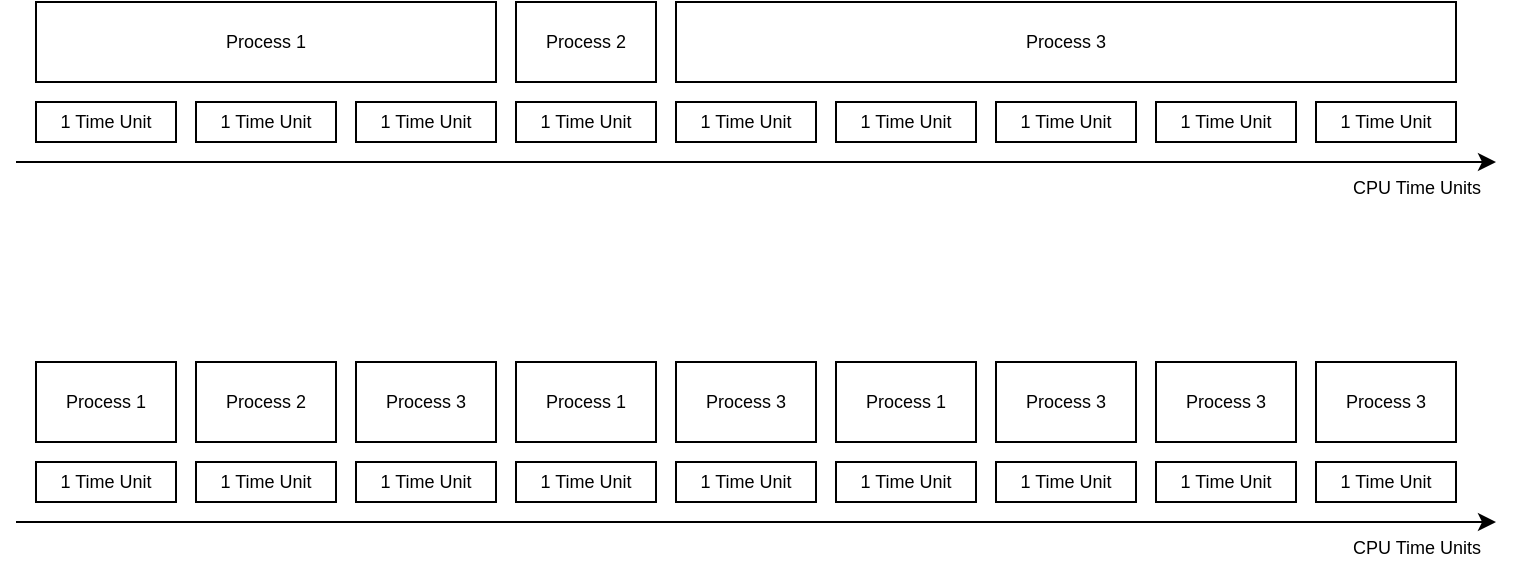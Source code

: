 <mxfile version="25.0.2">
  <diagram name="Page-1" id="ecVCuJ4ydQCc-gK72706">
    <mxGraphModel dx="1790" dy="768" grid="1" gridSize="10" guides="1" tooltips="1" connect="1" arrows="1" fold="1" page="0" pageScale="1" pageWidth="850" pageHeight="1100" math="0" shadow="0">
      <root>
        <mxCell id="0" />
        <mxCell id="1" parent="0" />
        <mxCell id="cTbNuuJco0WdgedjPpe8-3" value="1 Time Unit" style="rounded=0;whiteSpace=wrap;html=1;fontSize=9;" vertex="1" parent="1">
          <mxGeometry x="120" y="400" width="70" height="20" as="geometry" />
        </mxCell>
        <mxCell id="cTbNuuJco0WdgedjPpe8-4" value="1 Time Unit" style="rounded=0;whiteSpace=wrap;html=1;fontSize=9;" vertex="1" parent="1">
          <mxGeometry x="200" y="400" width="70" height="20" as="geometry" />
        </mxCell>
        <mxCell id="cTbNuuJco0WdgedjPpe8-5" value="1 Time Unit" style="rounded=0;whiteSpace=wrap;html=1;fontSize=9;" vertex="1" parent="1">
          <mxGeometry x="280" y="400" width="70" height="20" as="geometry" />
        </mxCell>
        <mxCell id="cTbNuuJco0WdgedjPpe8-6" value="1 Time Unit" style="rounded=0;whiteSpace=wrap;html=1;fontSize=9;" vertex="1" parent="1">
          <mxGeometry x="360" y="400" width="70" height="20" as="geometry" />
        </mxCell>
        <mxCell id="cTbNuuJco0WdgedjPpe8-7" value="1 Time Unit" style="rounded=0;whiteSpace=wrap;html=1;fontSize=9;" vertex="1" parent="1">
          <mxGeometry x="440" y="400" width="70" height="20" as="geometry" />
        </mxCell>
        <mxCell id="cTbNuuJco0WdgedjPpe8-8" value="1 Time Unit" style="rounded=0;whiteSpace=wrap;html=1;fontSize=9;" vertex="1" parent="1">
          <mxGeometry x="520" y="400" width="70" height="20" as="geometry" />
        </mxCell>
        <mxCell id="cTbNuuJco0WdgedjPpe8-9" value="1 Time Unit" style="rounded=0;whiteSpace=wrap;html=1;fontSize=9;" vertex="1" parent="1">
          <mxGeometry x="600" y="400" width="70" height="20" as="geometry" />
        </mxCell>
        <mxCell id="cTbNuuJco0WdgedjPpe8-10" value="1 Time Unit" style="rounded=0;whiteSpace=wrap;html=1;fontSize=9;" vertex="1" parent="1">
          <mxGeometry x="680" y="400" width="70" height="20" as="geometry" />
        </mxCell>
        <mxCell id="cTbNuuJco0WdgedjPpe8-11" value="1 Time Unit" style="rounded=0;whiteSpace=wrap;html=1;fontSize=9;" vertex="1" parent="1">
          <mxGeometry x="760" y="400" width="70" height="20" as="geometry" />
        </mxCell>
        <mxCell id="cTbNuuJco0WdgedjPpe8-12" value="Process 1" style="rounded=0;whiteSpace=wrap;html=1;fontSize=9;" vertex="1" parent="1">
          <mxGeometry x="120" y="350" width="230" height="40" as="geometry" />
        </mxCell>
        <mxCell id="cTbNuuJco0WdgedjPpe8-13" value="Process 2" style="rounded=0;whiteSpace=wrap;html=1;fontSize=9;" vertex="1" parent="1">
          <mxGeometry x="360" y="350" width="70" height="40" as="geometry" />
        </mxCell>
        <mxCell id="cTbNuuJco0WdgedjPpe8-14" value="Process 3" style="rounded=0;whiteSpace=wrap;html=1;fontSize=9;" vertex="1" parent="1">
          <mxGeometry x="440" y="350" width="390" height="40" as="geometry" />
        </mxCell>
        <mxCell id="cTbNuuJco0WdgedjPpe8-15" value="" style="endArrow=classic;html=1;rounded=0;" edge="1" parent="1">
          <mxGeometry width="50" height="50" relative="1" as="geometry">
            <mxPoint x="110" y="430" as="sourcePoint" />
            <mxPoint x="850" y="430" as="targetPoint" />
          </mxGeometry>
        </mxCell>
        <mxCell id="cTbNuuJco0WdgedjPpe8-16" value="CPU Time Units" style="text;html=1;align=center;verticalAlign=middle;resizable=0;points=[];autosize=1;strokeColor=none;fillColor=none;fontSize=9;" vertex="1" parent="1">
          <mxGeometry x="765" y="433" width="90" height="20" as="geometry" />
        </mxCell>
        <mxCell id="cTbNuuJco0WdgedjPpe8-17" value="1 Time Unit" style="rounded=0;whiteSpace=wrap;html=1;fontSize=9;" vertex="1" parent="1">
          <mxGeometry x="120" y="580" width="70" height="20" as="geometry" />
        </mxCell>
        <mxCell id="cTbNuuJco0WdgedjPpe8-18" value="1 Time Unit" style="rounded=0;whiteSpace=wrap;html=1;fontSize=9;" vertex="1" parent="1">
          <mxGeometry x="200" y="580" width="70" height="20" as="geometry" />
        </mxCell>
        <mxCell id="cTbNuuJco0WdgedjPpe8-19" value="1 Time Unit" style="rounded=0;whiteSpace=wrap;html=1;fontSize=9;" vertex="1" parent="1">
          <mxGeometry x="280" y="580" width="70" height="20" as="geometry" />
        </mxCell>
        <mxCell id="cTbNuuJco0WdgedjPpe8-20" value="1 Time Unit" style="rounded=0;whiteSpace=wrap;html=1;fontSize=9;" vertex="1" parent="1">
          <mxGeometry x="360" y="580" width="70" height="20" as="geometry" />
        </mxCell>
        <mxCell id="cTbNuuJco0WdgedjPpe8-21" value="1 Time Unit" style="rounded=0;whiteSpace=wrap;html=1;fontSize=9;" vertex="1" parent="1">
          <mxGeometry x="440" y="580" width="70" height="20" as="geometry" />
        </mxCell>
        <mxCell id="cTbNuuJco0WdgedjPpe8-22" value="1 Time Unit" style="rounded=0;whiteSpace=wrap;html=1;fontSize=9;" vertex="1" parent="1">
          <mxGeometry x="520" y="580" width="70" height="20" as="geometry" />
        </mxCell>
        <mxCell id="cTbNuuJco0WdgedjPpe8-23" value="1 Time Unit" style="rounded=0;whiteSpace=wrap;html=1;fontSize=9;" vertex="1" parent="1">
          <mxGeometry x="600" y="580" width="70" height="20" as="geometry" />
        </mxCell>
        <mxCell id="cTbNuuJco0WdgedjPpe8-24" value="1 Time Unit" style="rounded=0;whiteSpace=wrap;html=1;fontSize=9;" vertex="1" parent="1">
          <mxGeometry x="680" y="580" width="70" height="20" as="geometry" />
        </mxCell>
        <mxCell id="cTbNuuJco0WdgedjPpe8-25" value="1 Time Unit" style="rounded=0;whiteSpace=wrap;html=1;fontSize=9;" vertex="1" parent="1">
          <mxGeometry x="760" y="580" width="70" height="20" as="geometry" />
        </mxCell>
        <mxCell id="cTbNuuJco0WdgedjPpe8-29" value="" style="endArrow=classic;html=1;rounded=0;" edge="1" parent="1">
          <mxGeometry width="50" height="50" relative="1" as="geometry">
            <mxPoint x="110" y="610" as="sourcePoint" />
            <mxPoint x="850" y="610" as="targetPoint" />
          </mxGeometry>
        </mxCell>
        <mxCell id="cTbNuuJco0WdgedjPpe8-30" value="CPU Time Units" style="text;html=1;align=center;verticalAlign=middle;resizable=0;points=[];autosize=1;strokeColor=none;fillColor=none;fontSize=9;" vertex="1" parent="1">
          <mxGeometry x="765" y="613" width="90" height="20" as="geometry" />
        </mxCell>
        <mxCell id="cTbNuuJco0WdgedjPpe8-31" value="Process 1" style="rounded=0;whiteSpace=wrap;html=1;fontSize=9;" vertex="1" parent="1">
          <mxGeometry x="120" y="530" width="70" height="40" as="geometry" />
        </mxCell>
        <mxCell id="cTbNuuJco0WdgedjPpe8-32" value="Process 2" style="rounded=0;whiteSpace=wrap;html=1;fontSize=9;" vertex="1" parent="1">
          <mxGeometry x="200" y="530" width="70" height="40" as="geometry" />
        </mxCell>
        <mxCell id="cTbNuuJco0WdgedjPpe8-33" value="Process 3" style="rounded=0;whiteSpace=wrap;html=1;fontSize=9;" vertex="1" parent="1">
          <mxGeometry x="280" y="530" width="70" height="40" as="geometry" />
        </mxCell>
        <mxCell id="cTbNuuJco0WdgedjPpe8-34" value="Process 1" style="rounded=0;whiteSpace=wrap;html=1;fontSize=9;" vertex="1" parent="1">
          <mxGeometry x="360" y="530" width="70" height="40" as="geometry" />
        </mxCell>
        <mxCell id="cTbNuuJco0WdgedjPpe8-35" value="Process 3" style="rounded=0;whiteSpace=wrap;html=1;fontSize=9;" vertex="1" parent="1">
          <mxGeometry x="440" y="530" width="70" height="40" as="geometry" />
        </mxCell>
        <mxCell id="cTbNuuJco0WdgedjPpe8-36" value="Process 1" style="rounded=0;whiteSpace=wrap;html=1;fontSize=9;" vertex="1" parent="1">
          <mxGeometry x="520" y="530" width="70" height="40" as="geometry" />
        </mxCell>
        <mxCell id="cTbNuuJco0WdgedjPpe8-37" value="Process 3" style="rounded=0;whiteSpace=wrap;html=1;fontSize=9;" vertex="1" parent="1">
          <mxGeometry x="680" y="530" width="70" height="40" as="geometry" />
        </mxCell>
        <mxCell id="cTbNuuJco0WdgedjPpe8-38" value="Process 3" style="rounded=0;whiteSpace=wrap;html=1;fontSize=9;" vertex="1" parent="1">
          <mxGeometry x="600" y="530" width="70" height="40" as="geometry" />
        </mxCell>
        <mxCell id="cTbNuuJco0WdgedjPpe8-39" value="Process 3" style="rounded=0;whiteSpace=wrap;html=1;fontSize=9;" vertex="1" parent="1">
          <mxGeometry x="760" y="530" width="70" height="40" as="geometry" />
        </mxCell>
      </root>
    </mxGraphModel>
  </diagram>
</mxfile>
